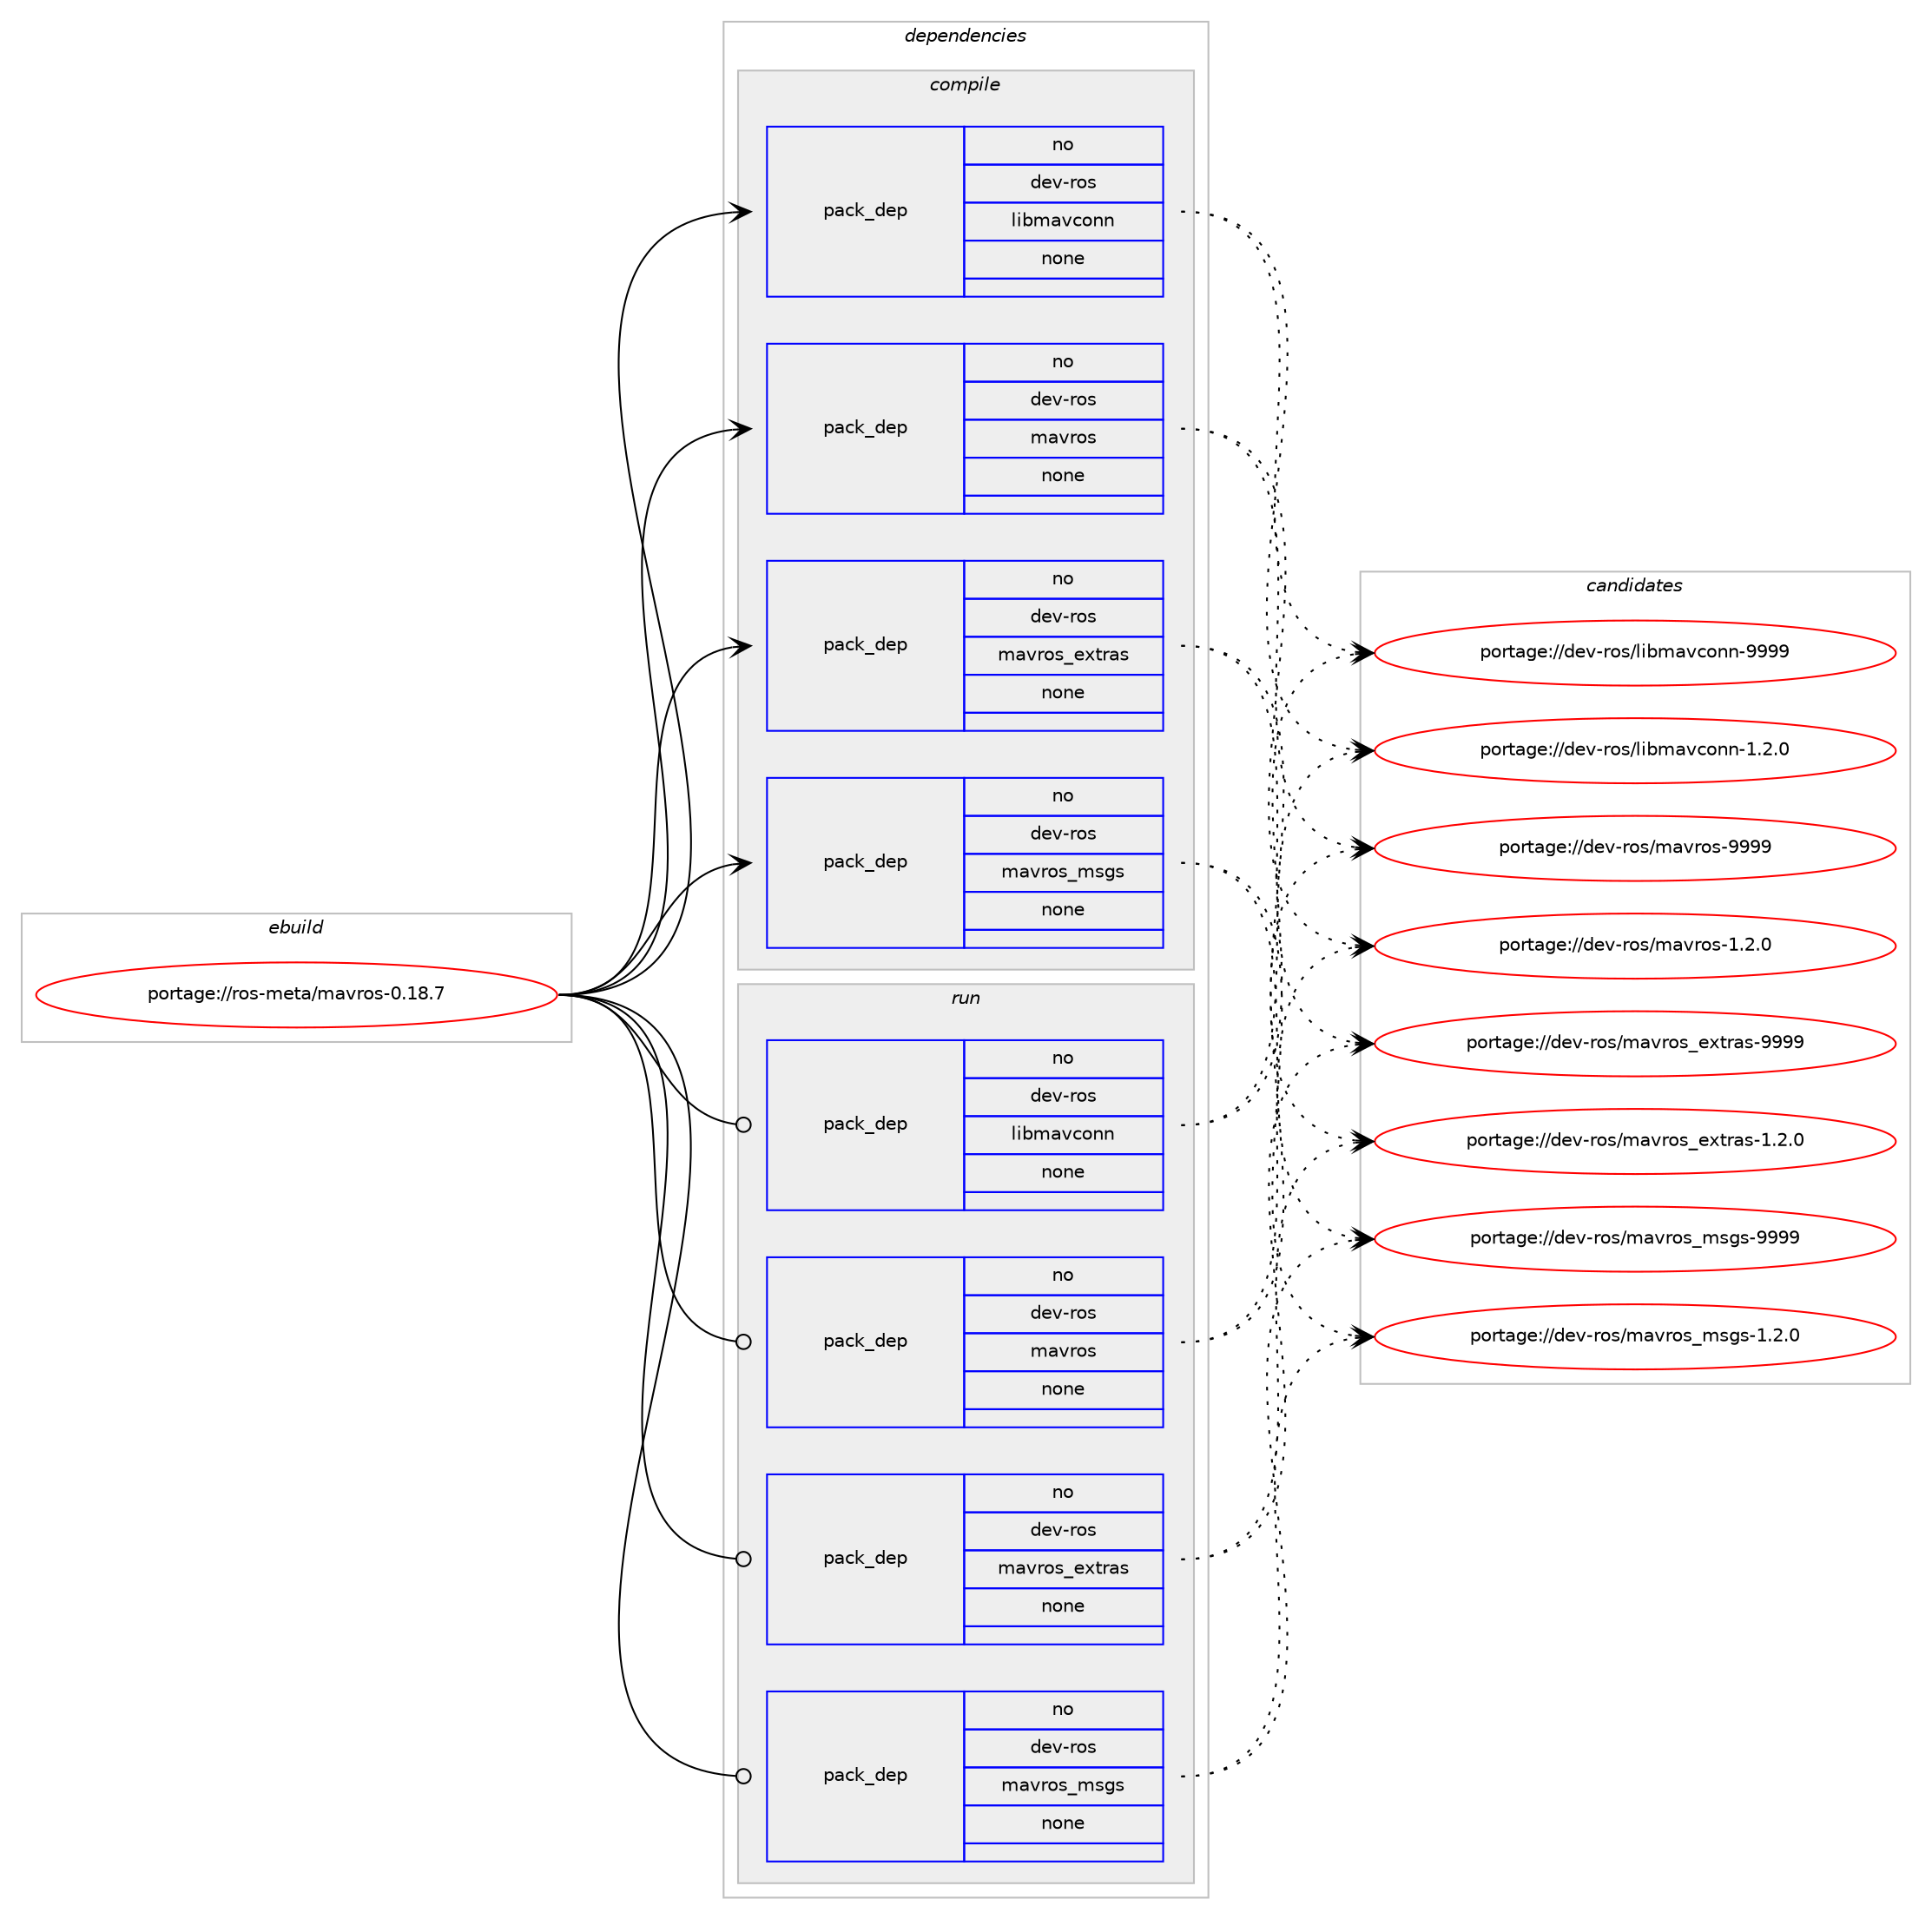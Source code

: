 digraph prolog {

# *************
# Graph options
# *************

newrank=true;
concentrate=true;
compound=true;
graph [rankdir=LR,fontname=Helvetica,fontsize=10,ranksep=1.5];#, ranksep=2.5, nodesep=0.2];
edge  [arrowhead=vee];
node  [fontname=Helvetica,fontsize=10];

# **********
# The ebuild
# **********

subgraph cluster_leftcol {
color=gray;
rank=same;
label=<<i>ebuild</i>>;
id [label="portage://ros-meta/mavros-0.18.7", color=red, width=4, href="../ros-meta/mavros-0.18.7.svg"];
}

# ****************
# The dependencies
# ****************

subgraph cluster_midcol {
color=gray;
label=<<i>dependencies</i>>;
subgraph cluster_compile {
fillcolor="#eeeeee";
style=filled;
label=<<i>compile</i>>;
subgraph pack3107 {
dependency3743 [label=<<TABLE BORDER="0" CELLBORDER="1" CELLSPACING="0" CELLPADDING="4" WIDTH="220"><TR><TD ROWSPAN="6" CELLPADDING="30">pack_dep</TD></TR><TR><TD WIDTH="110">no</TD></TR><TR><TD>dev-ros</TD></TR><TR><TD>libmavconn</TD></TR><TR><TD>none</TD></TR><TR><TD></TD></TR></TABLE>>, shape=none, color=blue];
}
id:e -> dependency3743:w [weight=20,style="solid",arrowhead="vee"];
subgraph pack3108 {
dependency3744 [label=<<TABLE BORDER="0" CELLBORDER="1" CELLSPACING="0" CELLPADDING="4" WIDTH="220"><TR><TD ROWSPAN="6" CELLPADDING="30">pack_dep</TD></TR><TR><TD WIDTH="110">no</TD></TR><TR><TD>dev-ros</TD></TR><TR><TD>mavros</TD></TR><TR><TD>none</TD></TR><TR><TD></TD></TR></TABLE>>, shape=none, color=blue];
}
id:e -> dependency3744:w [weight=20,style="solid",arrowhead="vee"];
subgraph pack3109 {
dependency3745 [label=<<TABLE BORDER="0" CELLBORDER="1" CELLSPACING="0" CELLPADDING="4" WIDTH="220"><TR><TD ROWSPAN="6" CELLPADDING="30">pack_dep</TD></TR><TR><TD WIDTH="110">no</TD></TR><TR><TD>dev-ros</TD></TR><TR><TD>mavros_extras</TD></TR><TR><TD>none</TD></TR><TR><TD></TD></TR></TABLE>>, shape=none, color=blue];
}
id:e -> dependency3745:w [weight=20,style="solid",arrowhead="vee"];
subgraph pack3110 {
dependency3746 [label=<<TABLE BORDER="0" CELLBORDER="1" CELLSPACING="0" CELLPADDING="4" WIDTH="220"><TR><TD ROWSPAN="6" CELLPADDING="30">pack_dep</TD></TR><TR><TD WIDTH="110">no</TD></TR><TR><TD>dev-ros</TD></TR><TR><TD>mavros_msgs</TD></TR><TR><TD>none</TD></TR><TR><TD></TD></TR></TABLE>>, shape=none, color=blue];
}
id:e -> dependency3746:w [weight=20,style="solid",arrowhead="vee"];
}
subgraph cluster_compileandrun {
fillcolor="#eeeeee";
style=filled;
label=<<i>compile and run</i>>;
}
subgraph cluster_run {
fillcolor="#eeeeee";
style=filled;
label=<<i>run</i>>;
subgraph pack3111 {
dependency3747 [label=<<TABLE BORDER="0" CELLBORDER="1" CELLSPACING="0" CELLPADDING="4" WIDTH="220"><TR><TD ROWSPAN="6" CELLPADDING="30">pack_dep</TD></TR><TR><TD WIDTH="110">no</TD></TR><TR><TD>dev-ros</TD></TR><TR><TD>libmavconn</TD></TR><TR><TD>none</TD></TR><TR><TD></TD></TR></TABLE>>, shape=none, color=blue];
}
id:e -> dependency3747:w [weight=20,style="solid",arrowhead="odot"];
subgraph pack3112 {
dependency3748 [label=<<TABLE BORDER="0" CELLBORDER="1" CELLSPACING="0" CELLPADDING="4" WIDTH="220"><TR><TD ROWSPAN="6" CELLPADDING="30">pack_dep</TD></TR><TR><TD WIDTH="110">no</TD></TR><TR><TD>dev-ros</TD></TR><TR><TD>mavros</TD></TR><TR><TD>none</TD></TR><TR><TD></TD></TR></TABLE>>, shape=none, color=blue];
}
id:e -> dependency3748:w [weight=20,style="solid",arrowhead="odot"];
subgraph pack3113 {
dependency3749 [label=<<TABLE BORDER="0" CELLBORDER="1" CELLSPACING="0" CELLPADDING="4" WIDTH="220"><TR><TD ROWSPAN="6" CELLPADDING="30">pack_dep</TD></TR><TR><TD WIDTH="110">no</TD></TR><TR><TD>dev-ros</TD></TR><TR><TD>mavros_extras</TD></TR><TR><TD>none</TD></TR><TR><TD></TD></TR></TABLE>>, shape=none, color=blue];
}
id:e -> dependency3749:w [weight=20,style="solid",arrowhead="odot"];
subgraph pack3114 {
dependency3750 [label=<<TABLE BORDER="0" CELLBORDER="1" CELLSPACING="0" CELLPADDING="4" WIDTH="220"><TR><TD ROWSPAN="6" CELLPADDING="30">pack_dep</TD></TR><TR><TD WIDTH="110">no</TD></TR><TR><TD>dev-ros</TD></TR><TR><TD>mavros_msgs</TD></TR><TR><TD>none</TD></TR><TR><TD></TD></TR></TABLE>>, shape=none, color=blue];
}
id:e -> dependency3750:w [weight=20,style="solid",arrowhead="odot"];
}
}

# **************
# The candidates
# **************

subgraph cluster_choices {
rank=same;
color=gray;
label=<<i>candidates</i>>;

subgraph choice3107 {
color=black;
nodesep=1;
choice10010111845114111115471081059810997118991111101104557575757 [label="portage://dev-ros/libmavconn-9999", color=red, width=4,href="../dev-ros/libmavconn-9999.svg"];
choice1001011184511411111547108105981099711899111110110454946504648 [label="portage://dev-ros/libmavconn-1.2.0", color=red, width=4,href="../dev-ros/libmavconn-1.2.0.svg"];
dependency3743:e -> choice10010111845114111115471081059810997118991111101104557575757:w [style=dotted,weight="100"];
dependency3743:e -> choice1001011184511411111547108105981099711899111110110454946504648:w [style=dotted,weight="100"];
}
subgraph choice3108 {
color=black;
nodesep=1;
choice1001011184511411111547109971181141111154557575757 [label="portage://dev-ros/mavros-9999", color=red, width=4,href="../dev-ros/mavros-9999.svg"];
choice100101118451141111154710997118114111115454946504648 [label="portage://dev-ros/mavros-1.2.0", color=red, width=4,href="../dev-ros/mavros-1.2.0.svg"];
dependency3744:e -> choice1001011184511411111547109971181141111154557575757:w [style=dotted,weight="100"];
dependency3744:e -> choice100101118451141111154710997118114111115454946504648:w [style=dotted,weight="100"];
}
subgraph choice3109 {
color=black;
nodesep=1;
choice10010111845114111115471099711811411111595101120116114971154557575757 [label="portage://dev-ros/mavros_extras-9999", color=red, width=4,href="../dev-ros/mavros_extras-9999.svg"];
choice1001011184511411111547109971181141111159510112011611497115454946504648 [label="portage://dev-ros/mavros_extras-1.2.0", color=red, width=4,href="../dev-ros/mavros_extras-1.2.0.svg"];
dependency3745:e -> choice10010111845114111115471099711811411111595101120116114971154557575757:w [style=dotted,weight="100"];
dependency3745:e -> choice1001011184511411111547109971181141111159510112011611497115454946504648:w [style=dotted,weight="100"];
}
subgraph choice3110 {
color=black;
nodesep=1;
choice100101118451141111154710997118114111115951091151031154557575757 [label="portage://dev-ros/mavros_msgs-9999", color=red, width=4,href="../dev-ros/mavros_msgs-9999.svg"];
choice10010111845114111115471099711811411111595109115103115454946504648 [label="portage://dev-ros/mavros_msgs-1.2.0", color=red, width=4,href="../dev-ros/mavros_msgs-1.2.0.svg"];
dependency3746:e -> choice100101118451141111154710997118114111115951091151031154557575757:w [style=dotted,weight="100"];
dependency3746:e -> choice10010111845114111115471099711811411111595109115103115454946504648:w [style=dotted,weight="100"];
}
subgraph choice3111 {
color=black;
nodesep=1;
choice10010111845114111115471081059810997118991111101104557575757 [label="portage://dev-ros/libmavconn-9999", color=red, width=4,href="../dev-ros/libmavconn-9999.svg"];
choice1001011184511411111547108105981099711899111110110454946504648 [label="portage://dev-ros/libmavconn-1.2.0", color=red, width=4,href="../dev-ros/libmavconn-1.2.0.svg"];
dependency3747:e -> choice10010111845114111115471081059810997118991111101104557575757:w [style=dotted,weight="100"];
dependency3747:e -> choice1001011184511411111547108105981099711899111110110454946504648:w [style=dotted,weight="100"];
}
subgraph choice3112 {
color=black;
nodesep=1;
choice1001011184511411111547109971181141111154557575757 [label="portage://dev-ros/mavros-9999", color=red, width=4,href="../dev-ros/mavros-9999.svg"];
choice100101118451141111154710997118114111115454946504648 [label="portage://dev-ros/mavros-1.2.0", color=red, width=4,href="../dev-ros/mavros-1.2.0.svg"];
dependency3748:e -> choice1001011184511411111547109971181141111154557575757:w [style=dotted,weight="100"];
dependency3748:e -> choice100101118451141111154710997118114111115454946504648:w [style=dotted,weight="100"];
}
subgraph choice3113 {
color=black;
nodesep=1;
choice10010111845114111115471099711811411111595101120116114971154557575757 [label="portage://dev-ros/mavros_extras-9999", color=red, width=4,href="../dev-ros/mavros_extras-9999.svg"];
choice1001011184511411111547109971181141111159510112011611497115454946504648 [label="portage://dev-ros/mavros_extras-1.2.0", color=red, width=4,href="../dev-ros/mavros_extras-1.2.0.svg"];
dependency3749:e -> choice10010111845114111115471099711811411111595101120116114971154557575757:w [style=dotted,weight="100"];
dependency3749:e -> choice1001011184511411111547109971181141111159510112011611497115454946504648:w [style=dotted,weight="100"];
}
subgraph choice3114 {
color=black;
nodesep=1;
choice100101118451141111154710997118114111115951091151031154557575757 [label="portage://dev-ros/mavros_msgs-9999", color=red, width=4,href="../dev-ros/mavros_msgs-9999.svg"];
choice10010111845114111115471099711811411111595109115103115454946504648 [label="portage://dev-ros/mavros_msgs-1.2.0", color=red, width=4,href="../dev-ros/mavros_msgs-1.2.0.svg"];
dependency3750:e -> choice100101118451141111154710997118114111115951091151031154557575757:w [style=dotted,weight="100"];
dependency3750:e -> choice10010111845114111115471099711811411111595109115103115454946504648:w [style=dotted,weight="100"];
}
}

}
